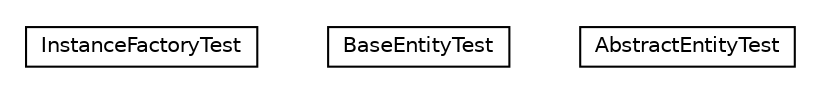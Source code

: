 #!/usr/local/bin/dot
#
# Class diagram 
# Generated by UMLGraph version R5_6_6-8-g8d7759 (http://www.umlgraph.org/)
#

digraph G {
	edge [fontname="Helvetica",fontsize=10,labelfontname="Helvetica",labelfontsize=10];
	node [fontname="Helvetica",fontsize=10,shape=plaintext];
	nodesep=0.25;
	ranksep=0.5;
	// org.dayatang.domain.InstanceFactoryTest
	c785 [label=<<table title="org.dayatang.domain.InstanceFactoryTest" border="0" cellborder="1" cellspacing="0" cellpadding="2" port="p" href="./InstanceFactoryTest.html">
		<tr><td><table border="0" cellspacing="0" cellpadding="1">
<tr><td align="center" balign="center"> InstanceFactoryTest </td></tr>
		</table></td></tr>
		</table>>, URL="./InstanceFactoryTest.html", fontname="Helvetica", fontcolor="black", fontsize=10.0];
	// org.dayatang.domain.BaseEntityTest
	c786 [label=<<table title="org.dayatang.domain.BaseEntityTest" border="0" cellborder="1" cellspacing="0" cellpadding="2" port="p" href="./BaseEntityTest.html">
		<tr><td><table border="0" cellspacing="0" cellpadding="1">
<tr><td align="center" balign="center"> BaseEntityTest </td></tr>
		</table></td></tr>
		</table>>, URL="./BaseEntityTest.html", fontname="Helvetica", fontcolor="black", fontsize=10.0];
	// org.dayatang.domain.AbstractEntityTest
	c787 [label=<<table title="org.dayatang.domain.AbstractEntityTest" border="0" cellborder="1" cellspacing="0" cellpadding="2" port="p" href="./AbstractEntityTest.html">
		<tr><td><table border="0" cellspacing="0" cellpadding="1">
<tr><td align="center" balign="center"> AbstractEntityTest </td></tr>
		</table></td></tr>
		</table>>, URL="./AbstractEntityTest.html", fontname="Helvetica", fontcolor="black", fontsize=10.0];
}

